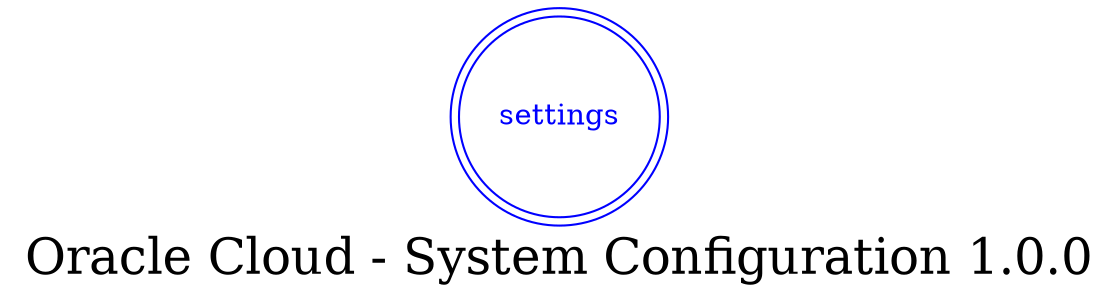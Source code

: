 digraph LexiconGraph {
graph[label="Oracle Cloud - System Configuration 1.0.0", fontsize=24]
splines=true
"settings" [color=blue, fontcolor=blue, shape=doublecircle]
}
